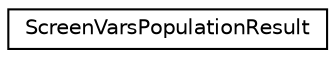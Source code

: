 digraph "Graphical Class Hierarchy"
{
 // LATEX_PDF_SIZE
  edge [fontname="Helvetica",fontsize="10",labelfontname="Helvetica",labelfontsize="10"];
  node [fontname="Helvetica",fontsize="10",shape=record];
  rankdir="LR";
  Node0 [label="ScreenVarsPopulationResult",height=0.2,width=0.4,color="black", fillcolor="white", style="filled",URL="$structScreenVarsPopulationResult.html",tooltip=" "];
}
